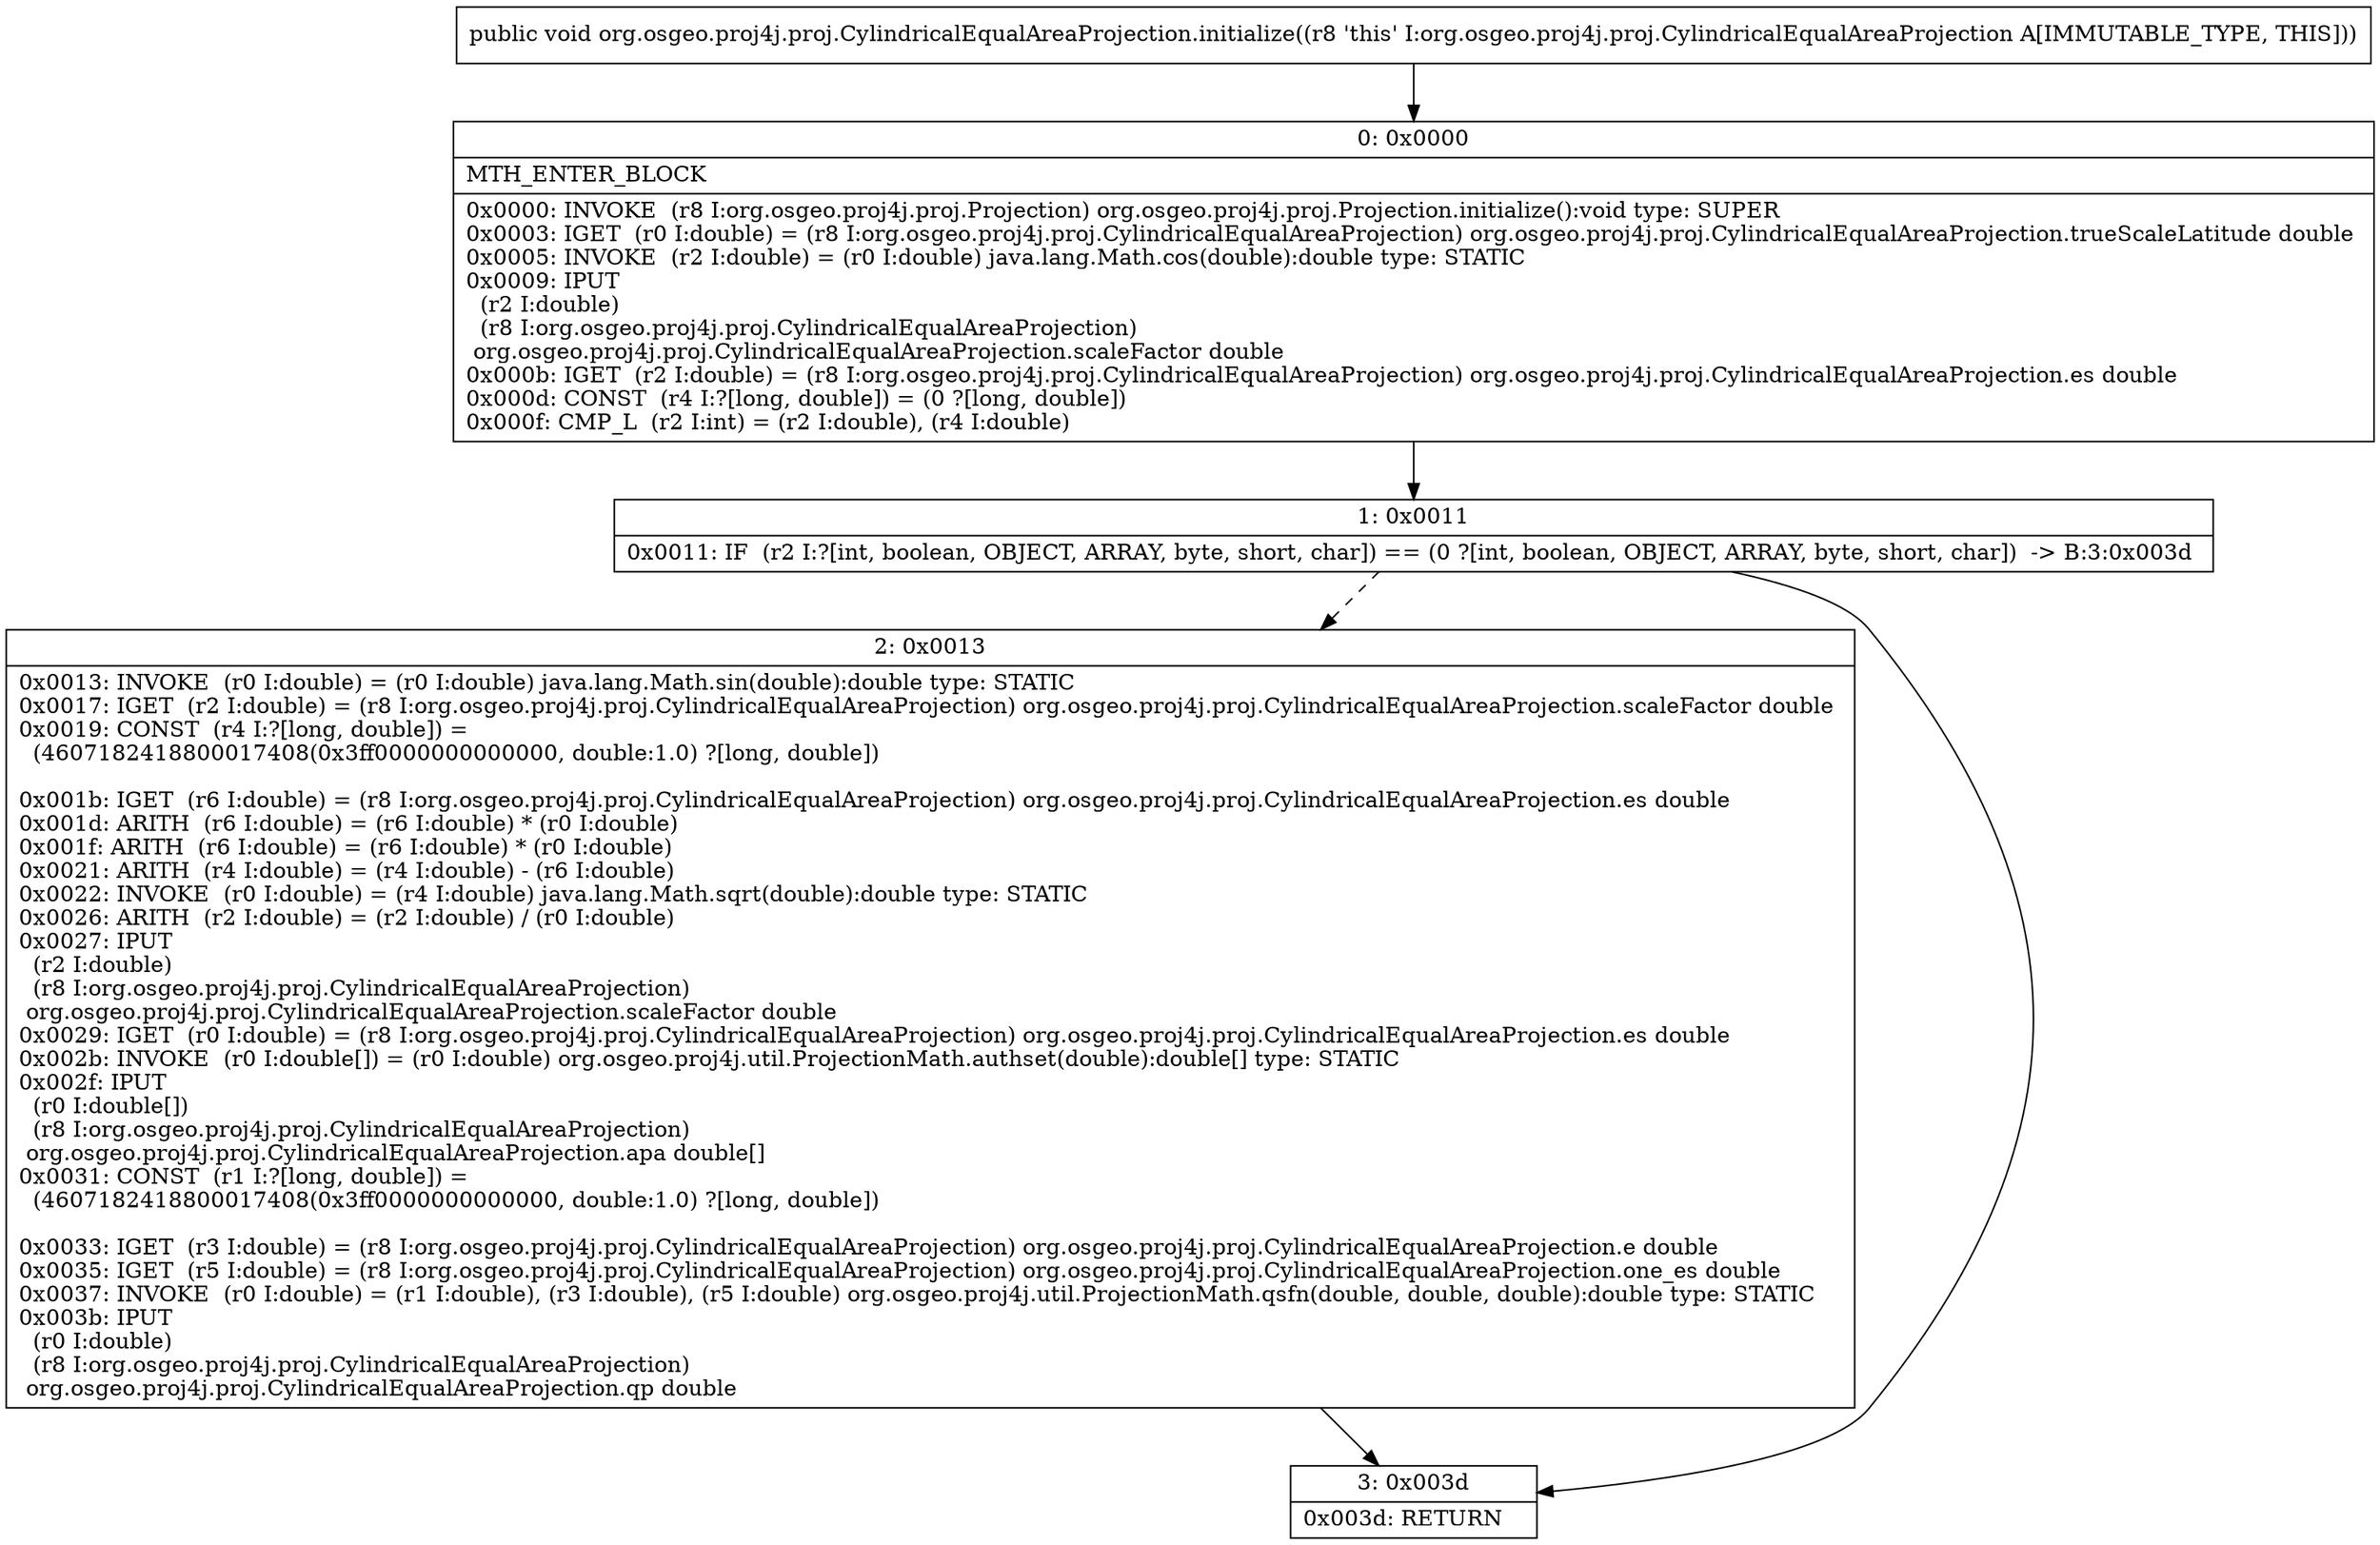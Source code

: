 digraph "CFG fororg.osgeo.proj4j.proj.CylindricalEqualAreaProjection.initialize()V" {
Node_0 [shape=record,label="{0\:\ 0x0000|MTH_ENTER_BLOCK\l|0x0000: INVOKE  (r8 I:org.osgeo.proj4j.proj.Projection) org.osgeo.proj4j.proj.Projection.initialize():void type: SUPER \l0x0003: IGET  (r0 I:double) = (r8 I:org.osgeo.proj4j.proj.CylindricalEqualAreaProjection) org.osgeo.proj4j.proj.CylindricalEqualAreaProjection.trueScaleLatitude double \l0x0005: INVOKE  (r2 I:double) = (r0 I:double) java.lang.Math.cos(double):double type: STATIC \l0x0009: IPUT  \l  (r2 I:double)\l  (r8 I:org.osgeo.proj4j.proj.CylindricalEqualAreaProjection)\l org.osgeo.proj4j.proj.CylindricalEqualAreaProjection.scaleFactor double \l0x000b: IGET  (r2 I:double) = (r8 I:org.osgeo.proj4j.proj.CylindricalEqualAreaProjection) org.osgeo.proj4j.proj.CylindricalEqualAreaProjection.es double \l0x000d: CONST  (r4 I:?[long, double]) = (0 ?[long, double]) \l0x000f: CMP_L  (r2 I:int) = (r2 I:double), (r4 I:double) \l}"];
Node_1 [shape=record,label="{1\:\ 0x0011|0x0011: IF  (r2 I:?[int, boolean, OBJECT, ARRAY, byte, short, char]) == (0 ?[int, boolean, OBJECT, ARRAY, byte, short, char])  \-\> B:3:0x003d \l}"];
Node_2 [shape=record,label="{2\:\ 0x0013|0x0013: INVOKE  (r0 I:double) = (r0 I:double) java.lang.Math.sin(double):double type: STATIC \l0x0017: IGET  (r2 I:double) = (r8 I:org.osgeo.proj4j.proj.CylindricalEqualAreaProjection) org.osgeo.proj4j.proj.CylindricalEqualAreaProjection.scaleFactor double \l0x0019: CONST  (r4 I:?[long, double]) = \l  (4607182418800017408(0x3ff0000000000000, double:1.0) ?[long, double])\l \l0x001b: IGET  (r6 I:double) = (r8 I:org.osgeo.proj4j.proj.CylindricalEqualAreaProjection) org.osgeo.proj4j.proj.CylindricalEqualAreaProjection.es double \l0x001d: ARITH  (r6 I:double) = (r6 I:double) * (r0 I:double) \l0x001f: ARITH  (r6 I:double) = (r6 I:double) * (r0 I:double) \l0x0021: ARITH  (r4 I:double) = (r4 I:double) \- (r6 I:double) \l0x0022: INVOKE  (r0 I:double) = (r4 I:double) java.lang.Math.sqrt(double):double type: STATIC \l0x0026: ARITH  (r2 I:double) = (r2 I:double) \/ (r0 I:double) \l0x0027: IPUT  \l  (r2 I:double)\l  (r8 I:org.osgeo.proj4j.proj.CylindricalEqualAreaProjection)\l org.osgeo.proj4j.proj.CylindricalEqualAreaProjection.scaleFactor double \l0x0029: IGET  (r0 I:double) = (r8 I:org.osgeo.proj4j.proj.CylindricalEqualAreaProjection) org.osgeo.proj4j.proj.CylindricalEqualAreaProjection.es double \l0x002b: INVOKE  (r0 I:double[]) = (r0 I:double) org.osgeo.proj4j.util.ProjectionMath.authset(double):double[] type: STATIC \l0x002f: IPUT  \l  (r0 I:double[])\l  (r8 I:org.osgeo.proj4j.proj.CylindricalEqualAreaProjection)\l org.osgeo.proj4j.proj.CylindricalEqualAreaProjection.apa double[] \l0x0031: CONST  (r1 I:?[long, double]) = \l  (4607182418800017408(0x3ff0000000000000, double:1.0) ?[long, double])\l \l0x0033: IGET  (r3 I:double) = (r8 I:org.osgeo.proj4j.proj.CylindricalEqualAreaProjection) org.osgeo.proj4j.proj.CylindricalEqualAreaProjection.e double \l0x0035: IGET  (r5 I:double) = (r8 I:org.osgeo.proj4j.proj.CylindricalEqualAreaProjection) org.osgeo.proj4j.proj.CylindricalEqualAreaProjection.one_es double \l0x0037: INVOKE  (r0 I:double) = (r1 I:double), (r3 I:double), (r5 I:double) org.osgeo.proj4j.util.ProjectionMath.qsfn(double, double, double):double type: STATIC \l0x003b: IPUT  \l  (r0 I:double)\l  (r8 I:org.osgeo.proj4j.proj.CylindricalEqualAreaProjection)\l org.osgeo.proj4j.proj.CylindricalEqualAreaProjection.qp double \l}"];
Node_3 [shape=record,label="{3\:\ 0x003d|0x003d: RETURN   \l}"];
MethodNode[shape=record,label="{public void org.osgeo.proj4j.proj.CylindricalEqualAreaProjection.initialize((r8 'this' I:org.osgeo.proj4j.proj.CylindricalEqualAreaProjection A[IMMUTABLE_TYPE, THIS])) }"];
MethodNode -> Node_0;
Node_0 -> Node_1;
Node_1 -> Node_2[style=dashed];
Node_1 -> Node_3;
Node_2 -> Node_3;
}

